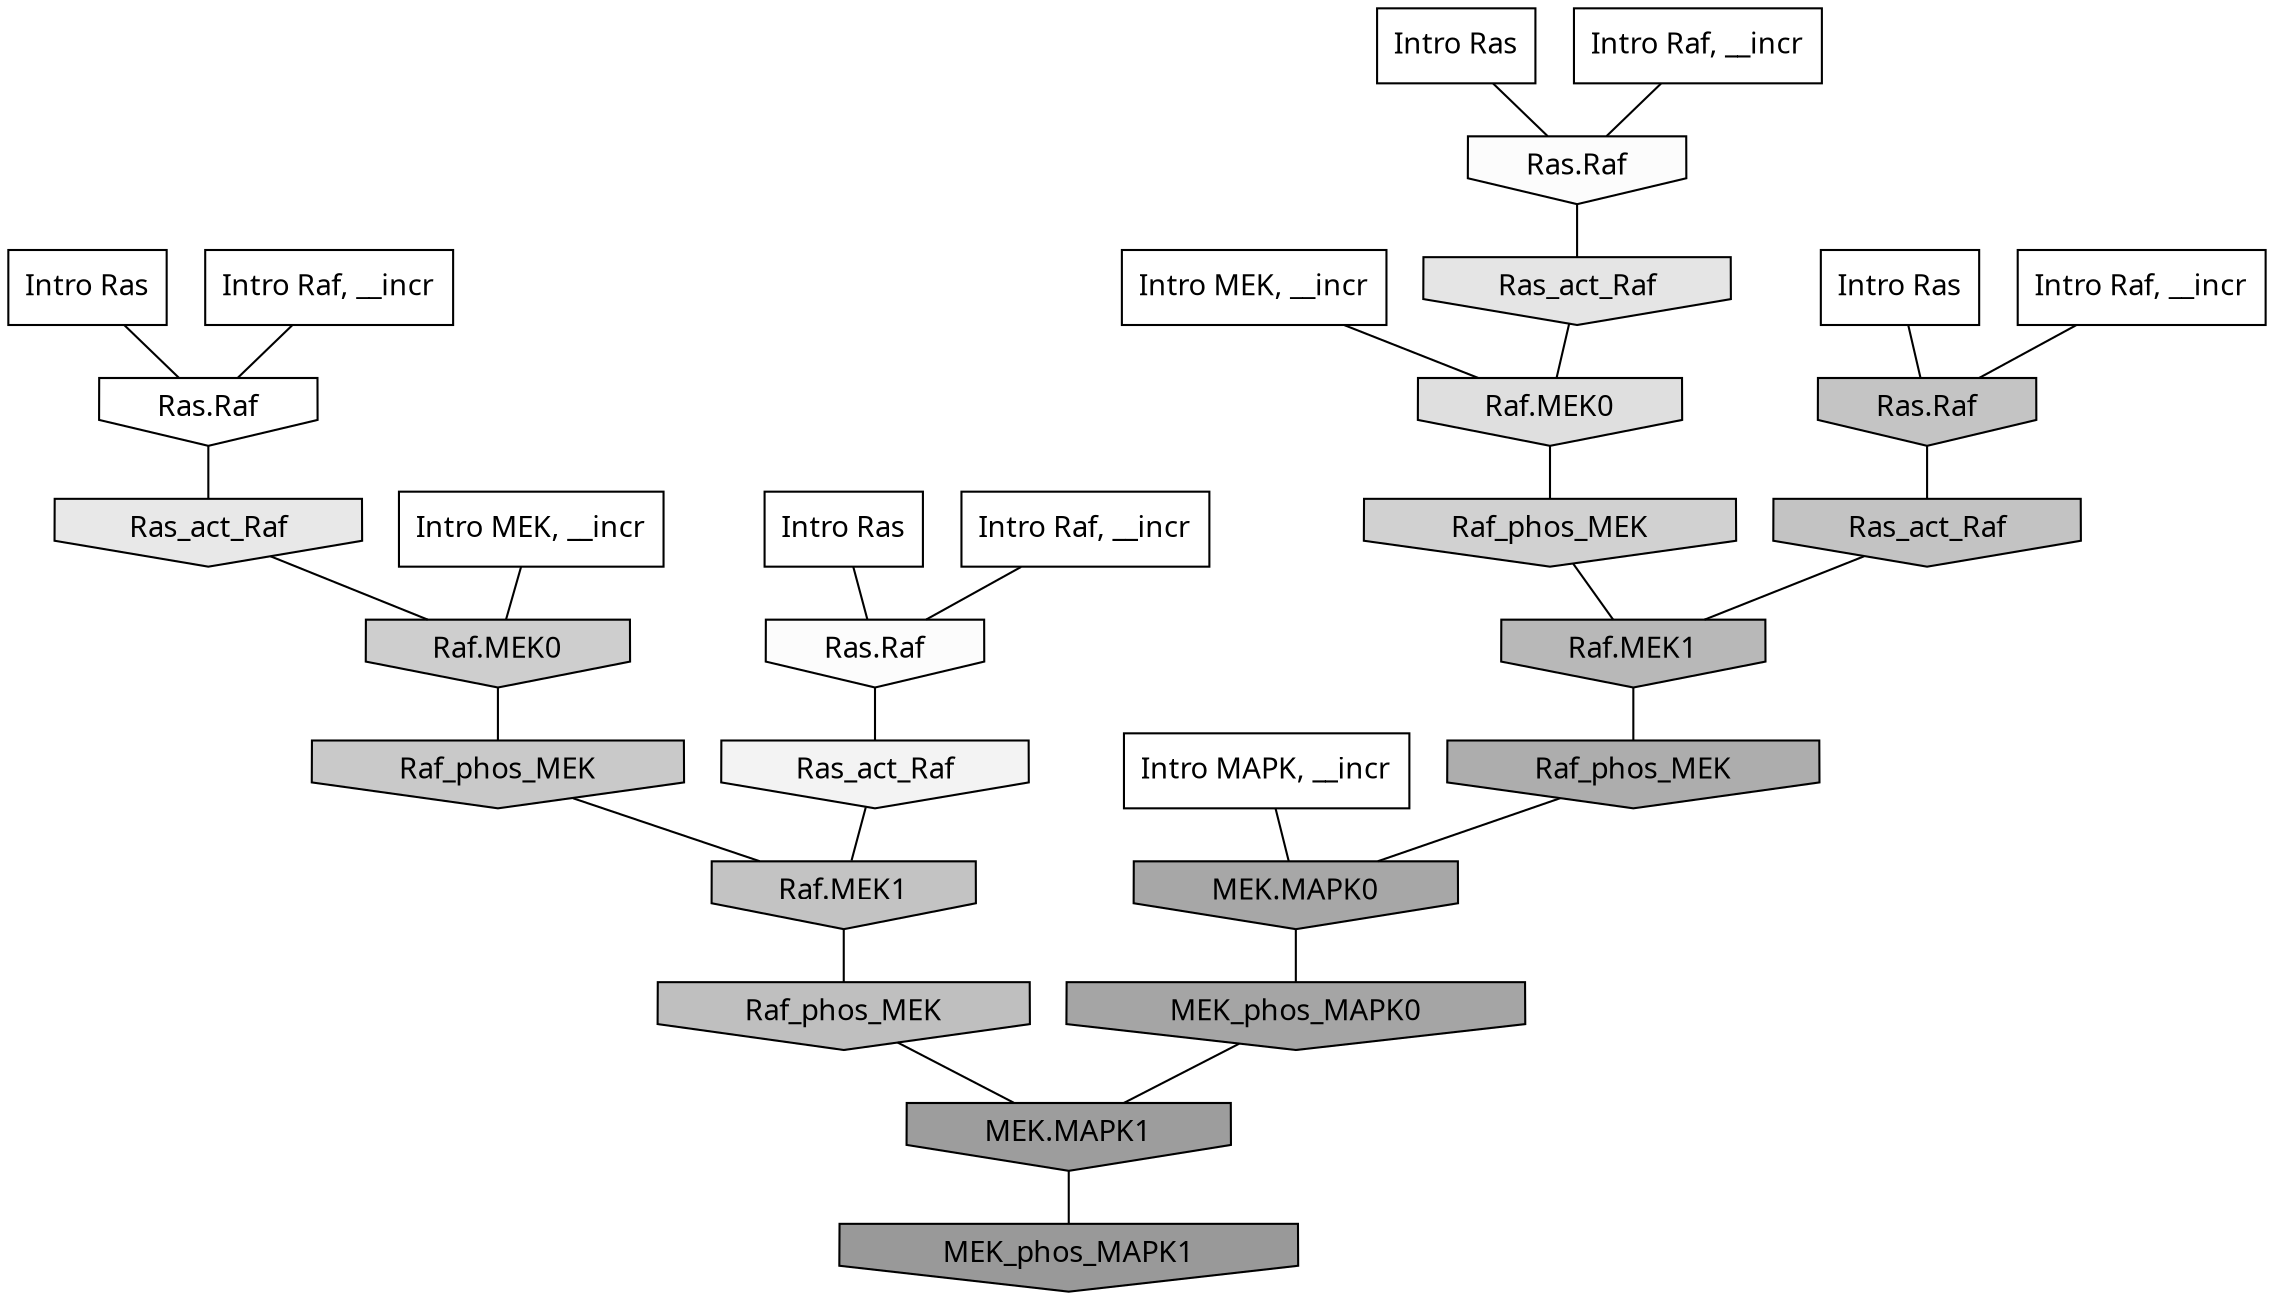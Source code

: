 digraph G{
  rankdir="TB";
  ranksep=0.30;
  node [fontname="CMU Serif"];
  edge [fontname="CMU Serif"];
  
  23 [label="Intro Ras", shape=rectangle, style=filled, fillcolor="0.000 0.000 1.000"]
  
  24 [label="Intro Ras", shape=rectangle, style=filled, fillcolor="0.000 0.000 1.000"]
  
  45 [label="Intro Ras", shape=rectangle, style=filled, fillcolor="0.000 0.000 1.000"]
  
  98 [label="Intro Ras", shape=rectangle, style=filled, fillcolor="0.000 0.000 1.000"]
  
  943 [label="Intro Raf, __incr", shape=rectangle, style=filled, fillcolor="0.000 0.000 1.000"]
  
  1002 [label="Intro Raf, __incr", shape=rectangle, style=filled, fillcolor="0.000 0.000 1.000"]
  
  1032 [label="Intro Raf, __incr", shape=rectangle, style=filled, fillcolor="0.000 0.000 1.000"]
  
  1087 [label="Intro Raf, __incr", shape=rectangle, style=filled, fillcolor="0.000 0.000 1.000"]
  
  1611 [label="Intro MEK, __incr", shape=rectangle, style=filled, fillcolor="0.000 0.000 1.000"]
  
  2063 [label="Intro MEK, __incr", shape=rectangle, style=filled, fillcolor="0.000 0.000 1.000"]
  
  2363 [label="Intro MAPK, __incr", shape=rectangle, style=filled, fillcolor="0.000 0.000 1.000"]
  
  3279 [label="Ras.Raf", shape=invhouse, style=filled, fillcolor="0.000 0.000 1.000"]
  
  3387 [label="Ras.Raf", shape=invhouse, style=filled, fillcolor="0.000 0.000 0.988"]
  
  3406 [label="Ras.Raf", shape=invhouse, style=filled, fillcolor="0.000 0.000 0.986"]
  
  3620 [label="Ras_act_Raf", shape=invhouse, style=filled, fillcolor="0.000 0.000 0.953"]
  
  4197 [label="Ras_act_Raf", shape=invhouse, style=filled, fillcolor="0.000 0.000 0.910"]
  
  4412 [label="Ras_act_Raf", shape=invhouse, style=filled, fillcolor="0.000 0.000 0.896"]
  
  4738 [label="Raf.MEK0", shape=invhouse, style=filled, fillcolor="0.000 0.000 0.875"]
  
  5652 [label="Raf_phos_MEK", shape=invhouse, style=filled, fillcolor="0.000 0.000 0.819"]
  
  5915 [label="Raf.MEK0", shape=invhouse, style=filled, fillcolor="0.000 0.000 0.806"]
  
  6237 [label="Raf_phos_MEK", shape=invhouse, style=filled, fillcolor="0.000 0.000 0.789"]
  
  6755 [label="Ras.Raf", shape=invhouse, style=filled, fillcolor="0.000 0.000 0.768"]
  
  6857 [label="Raf.MEK1", shape=invhouse, style=filled, fillcolor="0.000 0.000 0.764"]
  
  6894 [label="Ras_act_Raf", shape=invhouse, style=filled, fillcolor="0.000 0.000 0.763"]
  
  7260 [label="Raf_phos_MEK", shape=invhouse, style=filled, fillcolor="0.000 0.000 0.750"]
  
  8165 [label="Raf.MEK1", shape=invhouse, style=filled, fillcolor="0.000 0.000 0.722"]
  
  9894 [label="Raf_phos_MEK", shape=invhouse, style=filled, fillcolor="0.000 0.000 0.676"]
  
  10796 [label="MEK.MAPK0", shape=invhouse, style=filled, fillcolor="0.000 0.000 0.656"]
  
  11255 [label="MEK_phos_MAPK0", shape=invhouse, style=filled, fillcolor="0.000 0.000 0.648"]
  
  13149 [label="MEK.MAPK1", shape=invhouse, style=filled, fillcolor="0.000 0.000 0.615"]
  
  14114 [label="MEK_phos_MAPK1", shape=invhouse, style=filled, fillcolor="0.000 0.000 0.600"]
  
  
  13149 -> 14114 [dir=none, color="0.000 0.000 0.000"] 
  11255 -> 13149 [dir=none, color="0.000 0.000 0.000"] 
  10796 -> 11255 [dir=none, color="0.000 0.000 0.000"] 
  9894 -> 10796 [dir=none, color="0.000 0.000 0.000"] 
  8165 -> 9894 [dir=none, color="0.000 0.000 0.000"] 
  7260 -> 13149 [dir=none, color="0.000 0.000 0.000"] 
  6894 -> 8165 [dir=none, color="0.000 0.000 0.000"] 
  6857 -> 7260 [dir=none, color="0.000 0.000 0.000"] 
  6755 -> 6894 [dir=none, color="0.000 0.000 0.000"] 
  6237 -> 6857 [dir=none, color="0.000 0.000 0.000"] 
  5915 -> 6237 [dir=none, color="0.000 0.000 0.000"] 
  5652 -> 8165 [dir=none, color="0.000 0.000 0.000"] 
  4738 -> 5652 [dir=none, color="0.000 0.000 0.000"] 
  4412 -> 4738 [dir=none, color="0.000 0.000 0.000"] 
  4197 -> 5915 [dir=none, color="0.000 0.000 0.000"] 
  3620 -> 6857 [dir=none, color="0.000 0.000 0.000"] 
  3406 -> 3620 [dir=none, color="0.000 0.000 0.000"] 
  3387 -> 4412 [dir=none, color="0.000 0.000 0.000"] 
  3279 -> 4197 [dir=none, color="0.000 0.000 0.000"] 
  2363 -> 10796 [dir=none, color="0.000 0.000 0.000"] 
  2063 -> 5915 [dir=none, color="0.000 0.000 0.000"] 
  1611 -> 4738 [dir=none, color="0.000 0.000 0.000"] 
  1087 -> 3406 [dir=none, color="0.000 0.000 0.000"] 
  1032 -> 3279 [dir=none, color="0.000 0.000 0.000"] 
  1002 -> 3387 [dir=none, color="0.000 0.000 0.000"] 
  943 -> 6755 [dir=none, color="0.000 0.000 0.000"] 
  98 -> 3387 [dir=none, color="0.000 0.000 0.000"] 
  45 -> 6755 [dir=none, color="0.000 0.000 0.000"] 
  24 -> 3406 [dir=none, color="0.000 0.000 0.000"] 
  23 -> 3279 [dir=none, color="0.000 0.000 0.000"] 
  
  }
